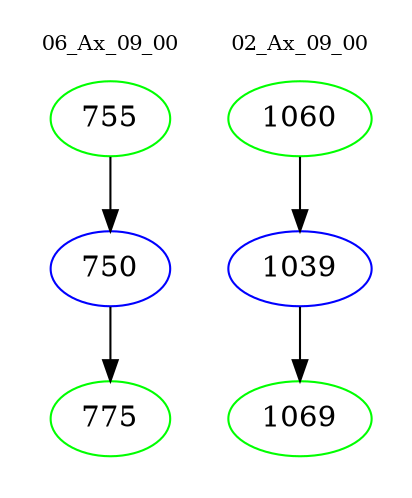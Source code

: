 digraph{
subgraph cluster_0 {
color = white
label = "06_Ax_09_00";
fontsize=10;
T0_755 [label="755", color="green"]
T0_755 -> T0_750 [color="black"]
T0_750 [label="750", color="blue"]
T0_750 -> T0_775 [color="black"]
T0_775 [label="775", color="green"]
}
subgraph cluster_1 {
color = white
label = "02_Ax_09_00";
fontsize=10;
T1_1060 [label="1060", color="green"]
T1_1060 -> T1_1039 [color="black"]
T1_1039 [label="1039", color="blue"]
T1_1039 -> T1_1069 [color="black"]
T1_1069 [label="1069", color="green"]
}
}
